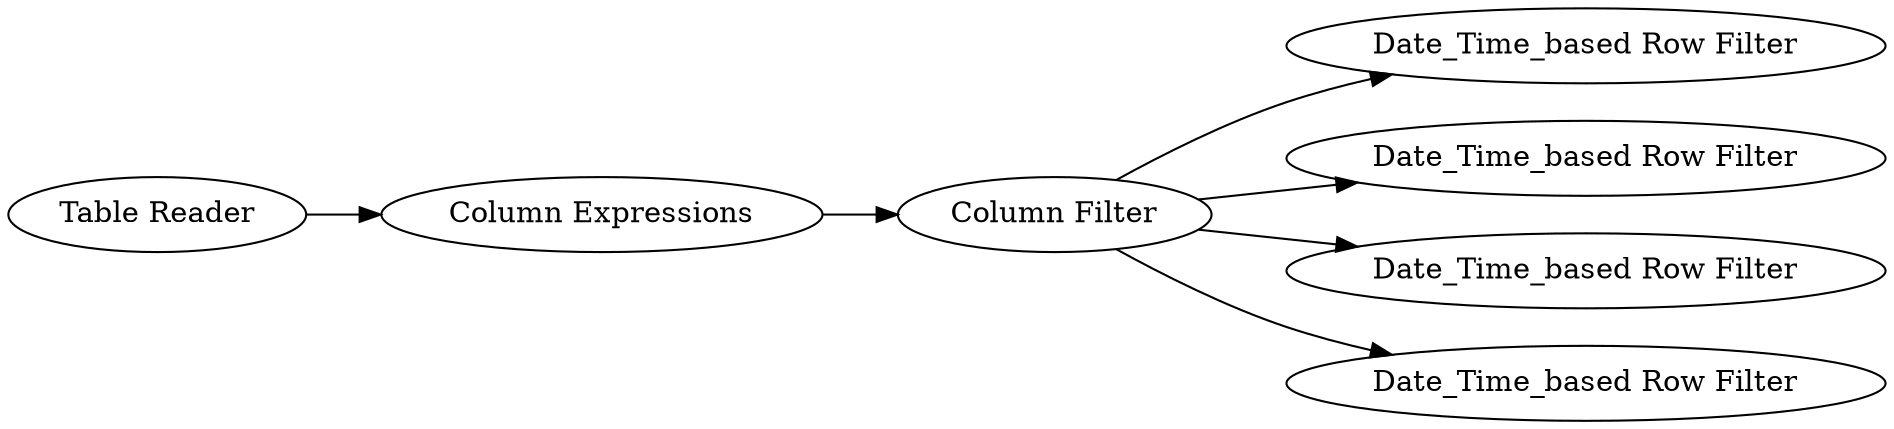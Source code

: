 digraph {
	4 [label="Date_Time_based Row Filter"]
	3 [label="Column Expressions"]
	5 [label="Column Filter"]
	7 [label="Date_Time_based Row Filter"]
	8 [label="Date_Time_based Row Filter"]
	9 [label="Date_Time_based Row Filter"]
	10 [label="Table Reader"]
	3 -> 5
	5 -> 7
	5 -> 4
	5 -> 8
	5 -> 9
	10 -> 3
	rankdir=LR
}
